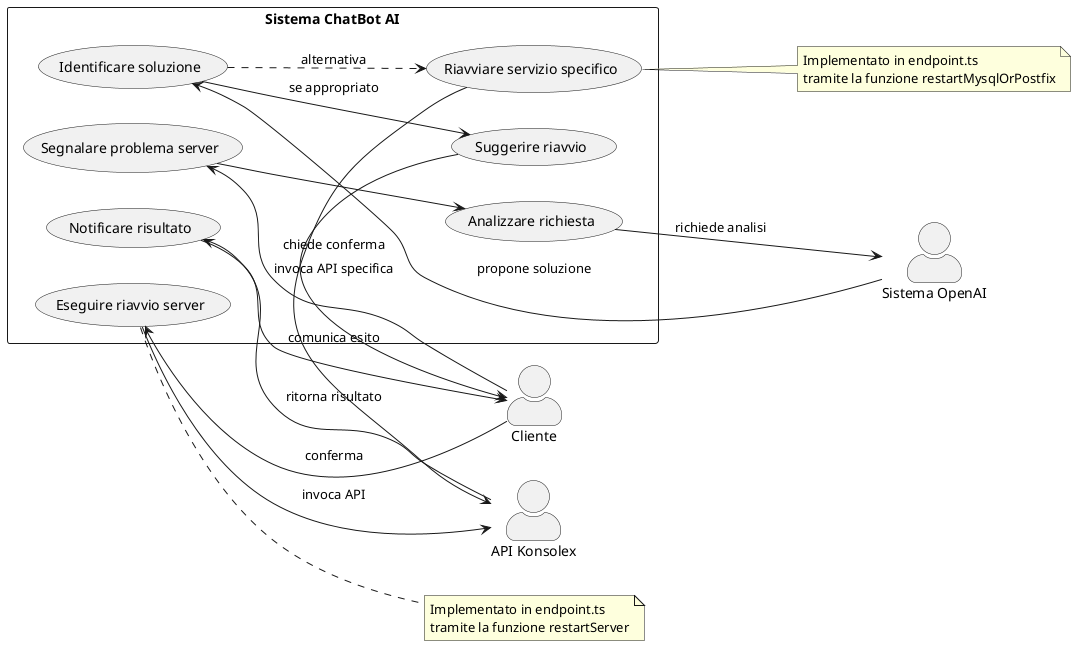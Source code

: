 @startuml Server Management Use Case
left to right direction
skinparam actorStyle awesome

actor "Cliente" as Customer
actor "Sistema OpenAI" as OpenAI
actor "API Konsolex" as KonsolexAPI

rectangle "Sistema ChatBot AI" {
  usecase "Segnalare problema server" as UC1
  usecase "Analizzare richiesta" as UC2
  usecase "Identificare soluzione" as UC3
  usecase "Suggerire riavvio" as UC4
  usecase "Eseguire riavvio server" as UC5
  usecase "Riavviare servizio specifico" as UC6
  usecase "Notificare risultato" as UC7
}

Customer --> UC1
UC1 --> UC2
UC2 --> OpenAI : richiede analisi
OpenAI --> UC3 : propone soluzione
UC3 --> UC4 : se appropriato
UC4 --> Customer : chiede conferma
Customer --> UC5 : conferma
UC5 --> KonsolexAPI : invoca API
KonsolexAPI --> UC7 : ritorna risultato
UC7 --> Customer : comunica esito

UC3 ..> UC6 : alternativa
UC6 --> KonsolexAPI : invoca API specifica

note right of UC5
  Implementato in endpoint.ts
  tramite la funzione restartServer
end note

note right of UC6
  Implementato in endpoint.ts
  tramite la funzione restartMysqlOrPostfix
end note
@enduml

